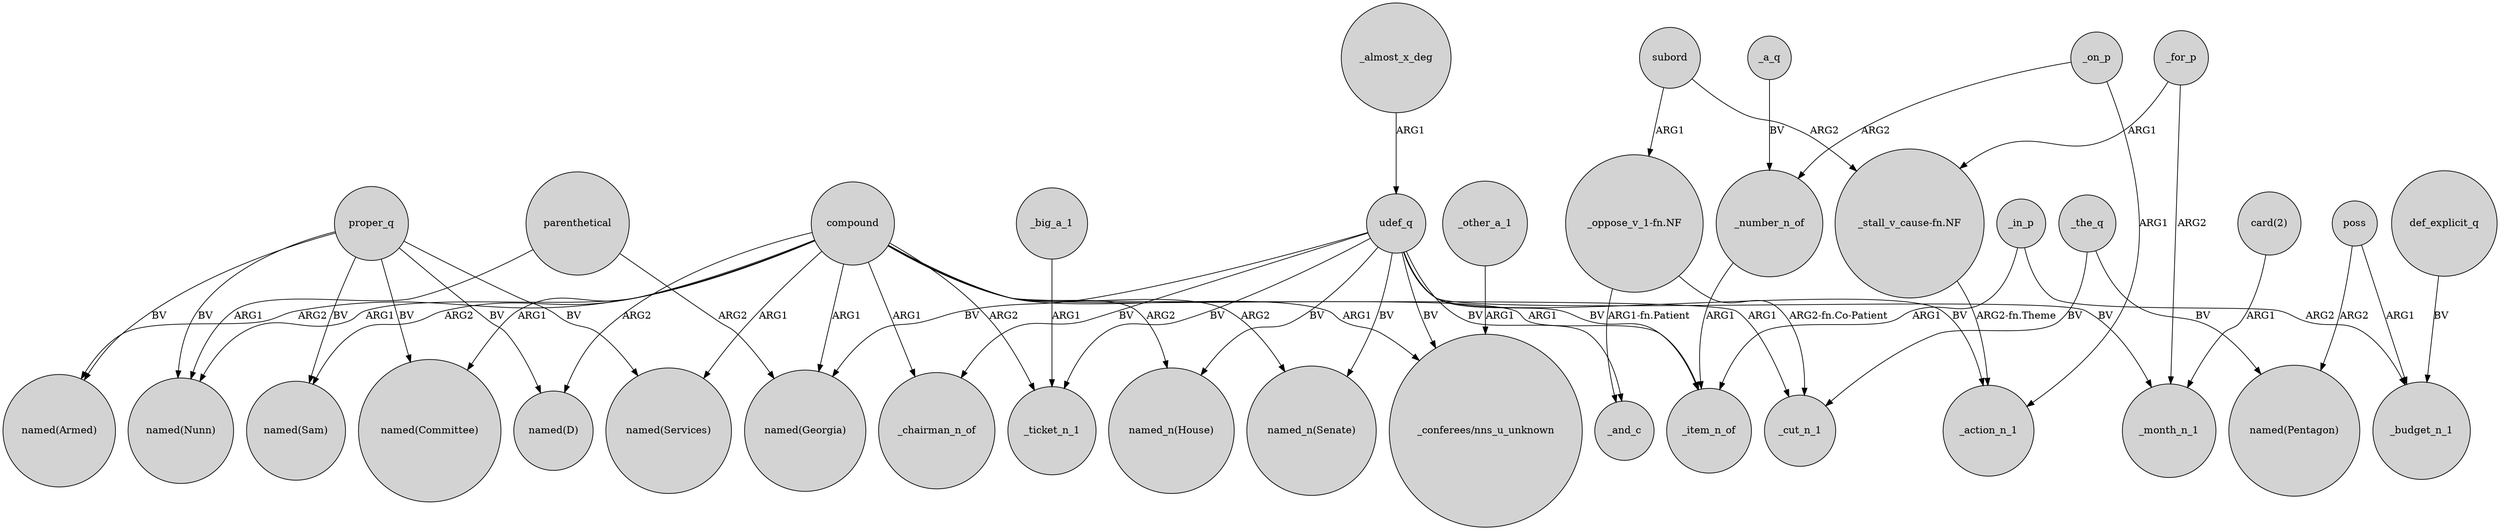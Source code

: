 digraph {
	node [shape=circle style=filled]
	udef_q -> "named_n(House)" [label=BV]
	_for_p -> _month_n_1 [label=ARG2]
	_big_a_1 -> _ticket_n_1 [label=ARG1]
	"card(2)" -> _month_n_1 [label=ARG1]
	compound -> _chairman_n_of [label=ARG1]
	compound -> "named(Sam)" [label=ARG2]
	_a_q -> _number_n_of [label=BV]
	compound -> "named(Georgia)" [label=ARG1]
	"_oppose_v_1-fn.NF" -> _cut_n_1 [label="ARG2-fn.Co-Patient"]
	subord -> "_oppose_v_1-fn.NF" [label=ARG1]
	subord -> "_stall_v_cause-fn.NF" [label=ARG2]
	def_explicit_q -> _budget_n_1 [label=BV]
	compound -> "named(Services)" [label=ARG1]
	compound -> "_conferees/nns_u_unknown" [label=ARG1]
	udef_q -> _ticket_n_1 [label=BV]
	_other_a_1 -> "_conferees/nns_u_unknown" [label=ARG1]
	_on_p -> _number_n_of [label=ARG2]
	_almost_x_deg -> udef_q [label=ARG1]
	compound -> "named(Nunn)" [label=ARG1]
	proper_q -> "named(Nunn)" [label=BV]
	udef_q -> "_conferees/nns_u_unknown" [label=BV]
	_the_q -> _cut_n_1 [label=BV]
	proper_q -> "named(Services)" [label=BV]
	_number_n_of -> _item_n_of [label=ARG1]
	udef_q -> _month_n_1 [label=BV]
	udef_q -> _chairman_n_of [label=BV]
	_on_p -> _action_n_1 [label=ARG1]
	udef_q -> "named(Georgia)" [label=BV]
	compound -> _item_n_of [label=ARG1]
	poss -> _budget_n_1 [label=ARG1]
	udef_q -> _item_n_of [label=BV]
	proper_q -> "named(Sam)" [label=BV]
	compound -> _ticket_n_1 [label=ARG2]
	compound -> _cut_n_1 [label=ARG1]
	proper_q -> "named(Armed)" [label=BV]
	parenthetical -> "named(Georgia)" [label=ARG2]
	poss -> "named(Pentagon)" [label=ARG2]
	_for_p -> "_stall_v_cause-fn.NF" [label=ARG1]
	compound -> "named_n(Senate)" [label=ARG2]
	"_stall_v_cause-fn.NF" -> _action_n_1 [label="ARG2-fn.Theme"]
	compound -> "named(D)" [label=ARG2]
	proper_q -> "named(Committee)" [label=BV]
	compound -> "named(Committee)" [label=ARG1]
	udef_q -> "named_n(Senate)" [label=BV]
	compound -> "named_n(House)" [label=ARG2]
	_in_p -> _budget_n_1 [label=ARG2]
	proper_q -> "named(D)" [label=BV]
	_in_p -> _item_n_of [label=ARG1]
	_the_q -> "named(Pentagon)" [label=BV]
	compound -> "named(Armed)" [label=ARG2]
	udef_q -> _action_n_1 [label=BV]
	"_oppose_v_1-fn.NF" -> _and_c [label="ARG1-fn.Patient"]
	udef_q -> _and_c [label=BV]
	parenthetical -> "named(Nunn)" [label=ARG1]
}
